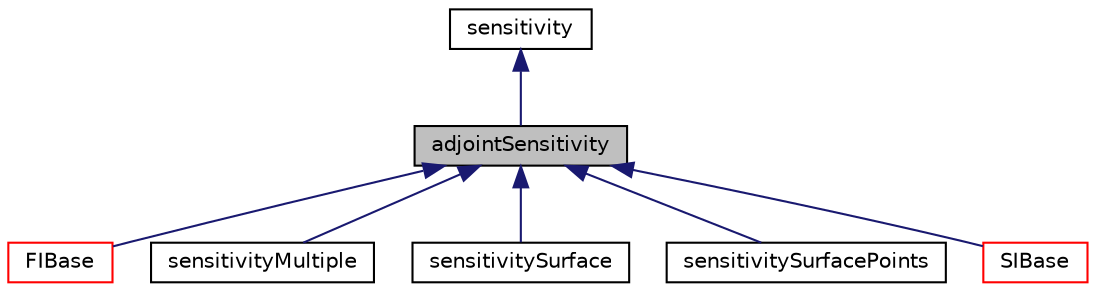 digraph "adjointSensitivity"
{
  bgcolor="transparent";
  edge [fontname="Helvetica",fontsize="10",labelfontname="Helvetica",labelfontsize="10"];
  node [fontname="Helvetica",fontsize="10",shape=record];
  Node1 [label="adjointSensitivity",height=0.2,width=0.4,color="black", fillcolor="grey75", style="filled" fontcolor="black"];
  Node2 -> Node1 [dir="back",color="midnightblue",fontsize="10",style="solid",fontname="Helvetica"];
  Node2 [label="sensitivity",height=0.2,width=0.4,color="black",URL="$classFoam_1_1sensitivity.html",tooltip="Abstract base class for adjoint sensitivities. "];
  Node1 -> Node3 [dir="back",color="midnightblue",fontsize="10",style="solid",fontname="Helvetica"];
  Node3 [label="FIBase",height=0.2,width=0.4,color="red",URL="$classFoam_1_1incompressible_1_1FIBase.html",tooltip="Base class for Field Integral-based sensitivity derivatives. "];
  Node1 -> Node4 [dir="back",color="midnightblue",fontsize="10",style="solid",fontname="Helvetica"];
  Node4 [label="sensitivityMultiple",height=0.2,width=0.4,color="black",URL="$classFoam_1_1incompressible_1_1sensitivityMultiple.html",tooltip="Calculation of adjoint based sensitivities of multiple types. "];
  Node1 -> Node5 [dir="back",color="midnightblue",fontsize="10",style="solid",fontname="Helvetica"];
  Node5 [label="sensitivitySurface",height=0.2,width=0.4,color="black",URL="$classFoam_1_1incompressible_1_1sensitivitySurface.html",tooltip="Calculation of adjoint based sensitivities at wall faces. "];
  Node1 -> Node6 [dir="back",color="midnightblue",fontsize="10",style="solid",fontname="Helvetica"];
  Node6 [label="sensitivitySurfacePoints",height=0.2,width=0.4,color="black",URL="$classFoam_1_1incompressible_1_1sensitivitySurfacePoints.html",tooltip="Calculation of adjoint based sensitivities at wall points. "];
  Node1 -> Node7 [dir="back",color="midnightblue",fontsize="10",style="solid",fontname="Helvetica"];
  Node7 [label="SIBase",height=0.2,width=0.4,color="red",URL="$classFoam_1_1incompressible_1_1SIBase.html",tooltip="Base class for Surface Integral-based sensitivity derivatives. "];
}
